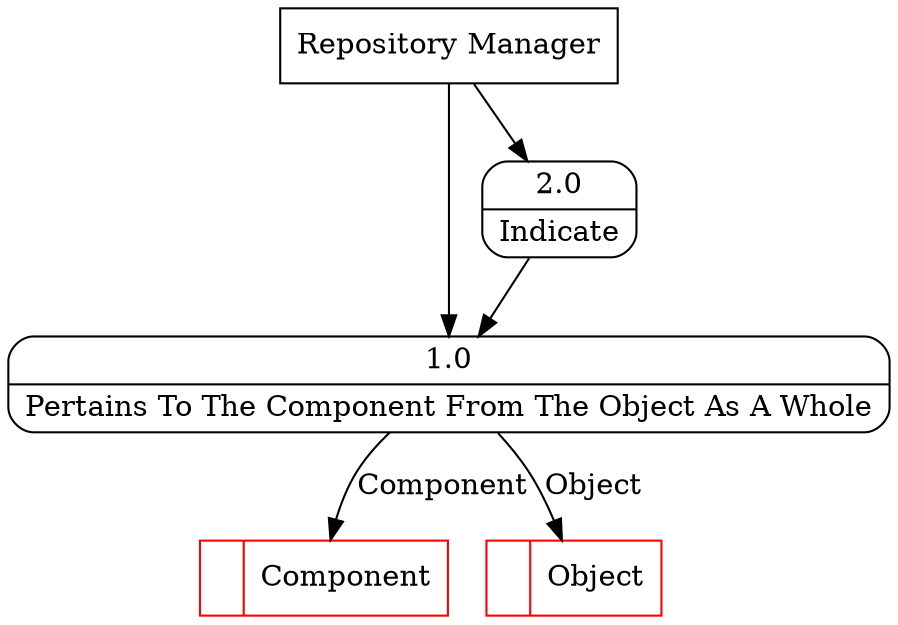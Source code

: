 digraph dfd2{ 
node[shape=record]
200 [label="<f0>  |<f1> Component " color=red];
201 [label="<f0>  |<f1> Object " color=red];
202 [label="Repository Manager" shape=box];
203 [label="{<f0> 1.0|<f1> Pertains To The Component From The Object As A Whole }" shape=Mrecord];
204 [label="{<f0> 2.0|<f1> Indicate }" shape=Mrecord];
202 -> 203
202 -> 204
203 -> 200 [label="Component"]
203 -> 201 [label="Object"]
204 -> 203
}